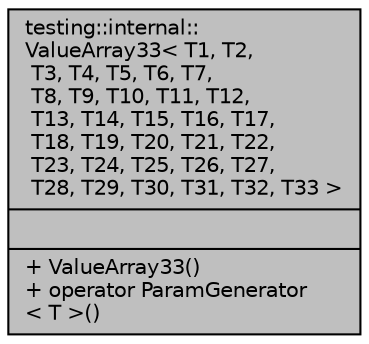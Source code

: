 digraph "testing::internal::ValueArray33&lt; T1, T2, T3, T4, T5, T6, T7, T8, T9, T10, T11, T12, T13, T14, T15, T16, T17, T18, T19, T20, T21, T22, T23, T24, T25, T26, T27, T28, T29, T30, T31, T32, T33 &gt;"
{
 // LATEX_PDF_SIZE
  edge [fontname="Helvetica",fontsize="10",labelfontname="Helvetica",labelfontsize="10"];
  node [fontname="Helvetica",fontsize="10",shape=record];
  Node1 [label="{testing::internal::\lValueArray33\< T1, T2,\l T3, T4, T5, T6, T7,\l T8, T9, T10, T11, T12,\l T13, T14, T15, T16, T17,\l T18, T19, T20, T21, T22,\l T23, T24, T25, T26, T27,\l T28, T29, T30, T31, T32, T33 \>\n||+ ValueArray33()\l+ operator ParamGenerator\l\< T \>()\l}",height=0.2,width=0.4,color="black", fillcolor="grey75", style="filled", fontcolor="black",tooltip=" "];
}
